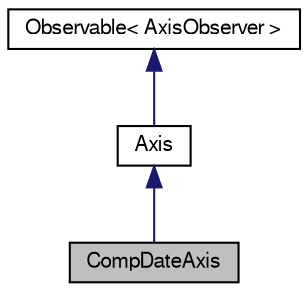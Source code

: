 digraph G
{
  bgcolor="transparent";
  edge [fontname="FreeSans",fontsize="10",labelfontname="FreeSans",labelfontsize="10"];
  node [fontname="FreeSans",fontsize="10",shape=record];
  Node1 [label="CompDateAxis",height=0.2,width=0.4,color="black", fillcolor="grey75", style="filled" fontcolor="black"];
  Node2 -> Node1 [dir=back,color="midnightblue",fontsize="10",style="solid",fontname="FreeSans"];
  Node2 [label="Axis",height=0.2,width=0.4,color="black",URL="$classAxis.html"];
  Node3 -> Node2 [dir=back,color="midnightblue",fontsize="10",style="solid",fontname="FreeSans"];
  Node3 [label="Observable\< AxisObserver \>",height=0.2,width=0.4,color="black",URL="$classObservable.html"];
}

